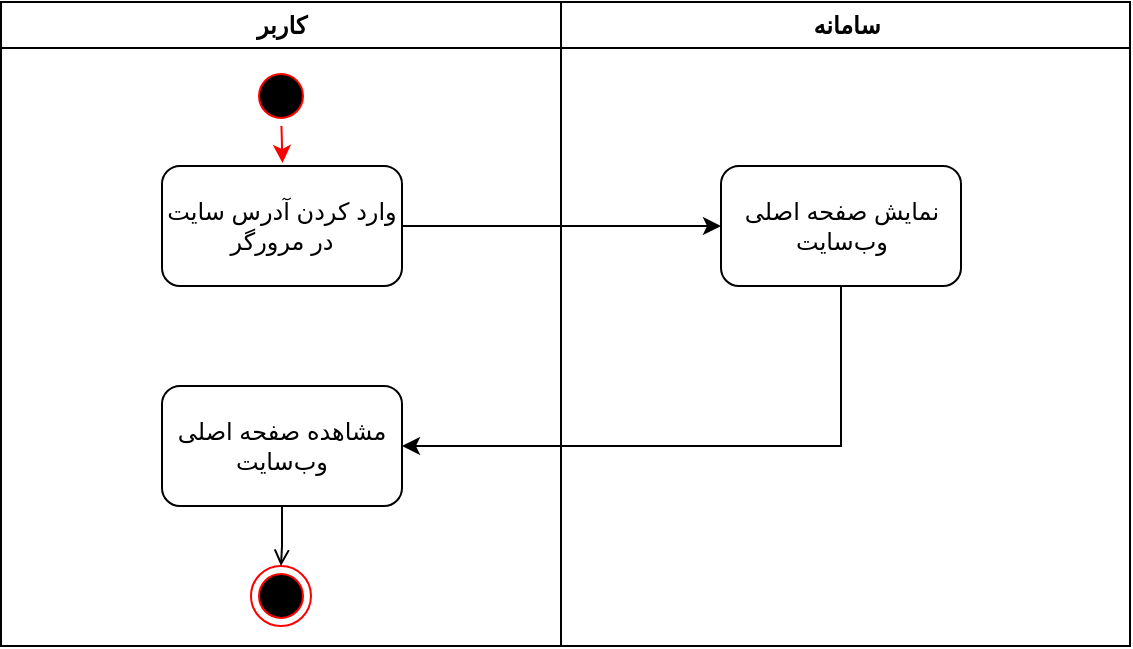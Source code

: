 <mxfile version="20.7.4" type="github" pages="6">
  <diagram id="jzuPJr4FWML4jHE6doJl" name="مشاهده صفحه اصلی وب سایت">
    <mxGraphModel dx="1009" dy="607" grid="1" gridSize="10" guides="1" tooltips="1" connect="1" arrows="1" fold="1" page="1" pageScale="1" pageWidth="4681" pageHeight="3300" math="0" shadow="0">
      <root>
        <mxCell id="0" />
        <mxCell id="1" parent="0" />
        <mxCell id="Qplo-CYy1ENvtHr_DyG8-1" value="کاربر" style="swimlane;whiteSpace=wrap" parent="1" vertex="1">
          <mxGeometry x="444.5" y="128" width="280" height="322" as="geometry" />
        </mxCell>
        <mxCell id="Qplo-CYy1ENvtHr_DyG8-2" value="" style="ellipse;shape=startState;fillColor=#000000;strokeColor=#ff0000;" parent="Qplo-CYy1ENvtHr_DyG8-1" vertex="1">
          <mxGeometry x="125" y="32" width="30" height="30" as="geometry" />
        </mxCell>
        <mxCell id="Qplo-CYy1ENvtHr_DyG8-7" value="وارد کردن آدرس سایت در مرورگر" style="rounded=1;whiteSpace=wrap;html=1;" parent="Qplo-CYy1ENvtHr_DyG8-1" vertex="1">
          <mxGeometry x="80.5" y="82" width="120" height="60" as="geometry" />
        </mxCell>
        <mxCell id="Qplo-CYy1ENvtHr_DyG8-8" value="" style="endArrow=classic;html=1;rounded=0;entryX=0.502;entryY=-0.025;entryDx=0;entryDy=0;entryPerimeter=0;strokeColor=#FF0000;" parent="Qplo-CYy1ENvtHr_DyG8-1" source="Qplo-CYy1ENvtHr_DyG8-2" target="Qplo-CYy1ENvtHr_DyG8-7" edge="1">
          <mxGeometry width="50" height="50" relative="1" as="geometry">
            <mxPoint x="225.5" y="112" as="sourcePoint" />
            <mxPoint x="275.5" y="62" as="targetPoint" />
          </mxGeometry>
        </mxCell>
        <mxCell id="Qplo-CYy1ENvtHr_DyG8-10" value="" style="ellipse;shape=endState;fillColor=#000000;strokeColor=#ff0000" parent="Qplo-CYy1ENvtHr_DyG8-1" vertex="1">
          <mxGeometry x="125" y="282" width="30" height="30" as="geometry" />
        </mxCell>
        <mxCell id="c0GyZITol2KW9w82RKDo-52" style="edgeStyle=orthogonalEdgeStyle;rounded=0;orthogonalLoop=1;jettySize=auto;html=1;endArrow=open;endFill=0;" edge="1" parent="Qplo-CYy1ENvtHr_DyG8-1" source="c0GyZITol2KW9w82RKDo-48" target="Qplo-CYy1ENvtHr_DyG8-10">
          <mxGeometry relative="1" as="geometry" />
        </mxCell>
        <mxCell id="c0GyZITol2KW9w82RKDo-48" value="مشاهده صفحه اصلی وب‌سایت" style="rounded=1;whiteSpace=wrap;html=1;" vertex="1" parent="Qplo-CYy1ENvtHr_DyG8-1">
          <mxGeometry x="80.5" y="192" width="120" height="60" as="geometry" />
        </mxCell>
        <mxCell id="Qplo-CYy1ENvtHr_DyG8-9" value="سامانه" style="swimlane;whiteSpace=wrap" parent="1" vertex="1">
          <mxGeometry x="724.5" y="128" width="284.5" height="322" as="geometry" />
        </mxCell>
        <mxCell id="Qplo-CYy1ENvtHr_DyG8-12" value="نمایش صفحه اصلی وب‌سایت" style="rounded=1;whiteSpace=wrap;html=1;" parent="Qplo-CYy1ENvtHr_DyG8-9" vertex="1">
          <mxGeometry x="80" y="82" width="120" height="60" as="geometry" />
        </mxCell>
        <mxCell id="gXIjf-tT5cLl_wDf79tV-1" style="edgeStyle=orthogonalEdgeStyle;rounded=0;orthogonalLoop=1;jettySize=auto;html=1;" parent="1" source="Qplo-CYy1ENvtHr_DyG8-7" target="Qplo-CYy1ENvtHr_DyG8-12" edge="1">
          <mxGeometry relative="1" as="geometry" />
        </mxCell>
        <mxCell id="c0GyZITol2KW9w82RKDo-49" style="edgeStyle=orthogonalEdgeStyle;rounded=0;orthogonalLoop=1;jettySize=auto;html=1;entryX=1;entryY=0.5;entryDx=0;entryDy=0;" edge="1" parent="1" source="Qplo-CYy1ENvtHr_DyG8-12" target="c0GyZITol2KW9w82RKDo-48">
          <mxGeometry relative="1" as="geometry">
            <Array as="points">
              <mxPoint x="865" y="350" />
            </Array>
          </mxGeometry>
        </mxCell>
      </root>
    </mxGraphModel>
  </diagram>
  <diagram id="eYNjurMh_SfmkhiyjVjm" name="ورود">
    <mxGraphModel dx="877" dy="528" grid="1" gridSize="10" guides="1" tooltips="1" connect="1" arrows="1" fold="1" page="1" pageScale="1" pageWidth="4681" pageHeight="3300" math="0" shadow="0">
      <root>
        <mxCell id="0" />
        <mxCell id="1" parent="0" />
        <mxCell id="_tu6Yyxf04oQDMpdiVpN-1" value="کاربر" style="swimlane;whiteSpace=wrap" parent="1" vertex="1">
          <mxGeometry x="380" y="128" width="280" height="812" as="geometry" />
        </mxCell>
        <mxCell id="_tu6Yyxf04oQDMpdiVpN-2" value="" style="ellipse;shape=startState;fillColor=#000000;strokeColor=#ff0000;" parent="_tu6Yyxf04oQDMpdiVpN-1" vertex="1">
          <mxGeometry x="125" y="32" width="30" height="30" as="geometry" />
        </mxCell>
        <mxCell id="_tu6Yyxf04oQDMpdiVpN-8" value="&amp;nbsp;فشردن دکمه ورود مشتری/کسب‌و‌کار" style="rounded=1;whiteSpace=wrap;html=1;" parent="_tu6Yyxf04oQDMpdiVpN-1" vertex="1">
          <mxGeometry x="80.5" y="82" width="120" height="60" as="geometry" />
        </mxCell>
        <mxCell id="_tu6Yyxf04oQDMpdiVpN-9" value="" style="endArrow=classic;html=1;rounded=0;entryX=0.502;entryY=-0.025;entryDx=0;entryDy=0;entryPerimeter=0;strokeColor=#FF0000;" parent="_tu6Yyxf04oQDMpdiVpN-1" source="_tu6Yyxf04oQDMpdiVpN-2" target="_tu6Yyxf04oQDMpdiVpN-8" edge="1">
          <mxGeometry width="50" height="50" relative="1" as="geometry">
            <mxPoint x="225.5" y="112" as="sourcePoint" />
            <mxPoint x="275.5" y="62" as="targetPoint" />
          </mxGeometry>
        </mxCell>
        <mxCell id="dQ-dHQHhgLOupw16XH53-3" value="وارد کردن اطلاعات لازم برای ورود" style="rounded=1;whiteSpace=wrap;html=1;" parent="_tu6Yyxf04oQDMpdiVpN-1" vertex="1">
          <mxGeometry x="80.5" y="192" width="120" height="60" as="geometry" />
        </mxCell>
        <mxCell id="_tu6Yyxf04oQDMpdiVpN-10" value="سامانه" style="swimlane;whiteSpace=wrap" parent="1" vertex="1">
          <mxGeometry x="660" y="128" width="280" height="812" as="geometry" />
        </mxCell>
        <mxCell id="_tu6Yyxf04oQDMpdiVpN-11" value="" style="ellipse;shape=endState;fillColor=#000000;strokeColor=#ff0000" parent="_tu6Yyxf04oQDMpdiVpN-10" vertex="1">
          <mxGeometry x="135" y="772" width="30" height="30" as="geometry" />
        </mxCell>
        <mxCell id="_tu6Yyxf04oQDMpdiVpN-13" value="نمایش فرم ورود" style="rounded=1;whiteSpace=wrap;html=1;" parent="_tu6Yyxf04oQDMpdiVpN-10" vertex="1">
          <mxGeometry x="80" y="82" width="120" height="60" as="geometry" />
        </mxCell>
        <mxCell id="dQ-dHQHhgLOupw16XH53-5" value="صحت اطلاعات" style="rhombus;whiteSpace=wrap;html=1;fillColor=#ffffc0;strokeColor=#ff0000;" parent="_tu6Yyxf04oQDMpdiVpN-10" vertex="1">
          <mxGeometry x="100" y="272" width="80" height="40" as="geometry" />
        </mxCell>
        <mxCell id="dQ-dHQHhgLOupw16XH53-6" value="خیر" style="edgeStyle=orthogonalEdgeStyle;html=1;align=left;verticalAlign=bottom;endArrow=open;endSize=8;strokeColor=#ff0000;rounded=0;entryX=1;entryY=0.5;entryDx=0;entryDy=0;" parent="_tu6Yyxf04oQDMpdiVpN-10" source="dQ-dHQHhgLOupw16XH53-5" target="dQ-dHQHhgLOupw16XH53-11" edge="1">
          <mxGeometry x="-1" relative="1" as="geometry">
            <mxPoint x="250" y="532" as="targetPoint" />
            <Array as="points">
              <mxPoint x="240" y="292" />
              <mxPoint x="240" y="532" />
            </Array>
          </mxGeometry>
        </mxCell>
        <mxCell id="dQ-dHQHhgLOupw16XH53-7" value="بلی" style="edgeStyle=orthogonalEdgeStyle;html=1;align=left;verticalAlign=top;endArrow=open;endSize=8;strokeColor=#ff0000;rounded=0;" parent="_tu6Yyxf04oQDMpdiVpN-10" source="dQ-dHQHhgLOupw16XH53-5" target="dQ-dHQHhgLOupw16XH53-9" edge="1">
          <mxGeometry x="-1" relative="1" as="geometry">
            <mxPoint x="140" y="372" as="targetPoint" />
            <Array as="points">
              <mxPoint x="90" y="292" />
              <mxPoint x="90" y="347" />
              <mxPoint x="140" y="347" />
            </Array>
          </mxGeometry>
        </mxCell>
        <mxCell id="dQ-dHQHhgLOupw16XH53-13" style="edgeStyle=orthogonalEdgeStyle;rounded=0;orthogonalLoop=1;jettySize=auto;html=1;entryX=0;entryY=0.5;entryDx=0;entryDy=0;" parent="_tu6Yyxf04oQDMpdiVpN-10" source="dQ-dHQHhgLOupw16XH53-9" target="_tu6Yyxf04oQDMpdiVpN-11" edge="1">
          <mxGeometry relative="1" as="geometry">
            <Array as="points">
              <mxPoint x="70" y="412" />
              <mxPoint x="70" y="787" />
            </Array>
          </mxGeometry>
        </mxCell>
        <mxCell id="dQ-dHQHhgLOupw16XH53-9" value="ورود با موفقیت انجام&amp;nbsp; شد و نمایش صفحه اصلی" style="rounded=1;whiteSpace=wrap;html=1;" parent="_tu6Yyxf04oQDMpdiVpN-10" vertex="1">
          <mxGeometry x="90" y="382" width="120" height="60" as="geometry" />
        </mxCell>
        <mxCell id="dQ-dHQHhgLOupw16XH53-16" style="edgeStyle=orthogonalEdgeStyle;rounded=0;orthogonalLoop=1;jettySize=auto;html=1;" parent="_tu6Yyxf04oQDMpdiVpN-10" source="dQ-dHQHhgLOupw16XH53-11" target="dQ-dHQHhgLOupw16XH53-15" edge="1">
          <mxGeometry relative="1" as="geometry" />
        </mxCell>
        <mxCell id="dQ-dHQHhgLOupw16XH53-11" value="ورود با شکست مواجه شد. نمایش پیغام &quot;اطلاعات وارد شده نادرست است&quot;" style="rounded=1;whiteSpace=wrap;html=1;align=center;" parent="_tu6Yyxf04oQDMpdiVpN-10" vertex="1">
          <mxGeometry x="90" y="502" width="120" height="60" as="geometry" />
        </mxCell>
        <mxCell id="dQ-dHQHhgLOupw16XH53-15" value="ماندن در صفحه ورود." style="rounded=1;whiteSpace=wrap;html=1;align=center;" parent="_tu6Yyxf04oQDMpdiVpN-10" vertex="1">
          <mxGeometry x="90" y="612" width="120" height="60" as="geometry" />
        </mxCell>
        <mxCell id="dQ-dHQHhgLOupw16XH53-2" style="edgeStyle=orthogonalEdgeStyle;rounded=0;orthogonalLoop=1;jettySize=auto;html=1;" parent="1" source="_tu6Yyxf04oQDMpdiVpN-8" target="_tu6Yyxf04oQDMpdiVpN-13" edge="1">
          <mxGeometry relative="1" as="geometry" />
        </mxCell>
        <mxCell id="dQ-dHQHhgLOupw16XH53-4" style="edgeStyle=orthogonalEdgeStyle;rounded=0;orthogonalLoop=1;jettySize=auto;html=1;entryX=1;entryY=0.5;entryDx=0;entryDy=0;" parent="1" source="_tu6Yyxf04oQDMpdiVpN-13" target="dQ-dHQHhgLOupw16XH53-3" edge="1">
          <mxGeometry relative="1" as="geometry">
            <Array as="points">
              <mxPoint x="800" y="350" />
            </Array>
          </mxGeometry>
        </mxCell>
        <mxCell id="dQ-dHQHhgLOupw16XH53-8" style="edgeStyle=orthogonalEdgeStyle;rounded=0;orthogonalLoop=1;jettySize=auto;html=1;entryX=0.5;entryY=0;entryDx=0;entryDy=0;" parent="1" source="dQ-dHQHhgLOupw16XH53-3" target="dQ-dHQHhgLOupw16XH53-5" edge="1">
          <mxGeometry relative="1" as="geometry">
            <mxPoint x="760" y="420" as="targetPoint" />
            <Array as="points">
              <mxPoint x="800" y="380" />
            </Array>
          </mxGeometry>
        </mxCell>
        <mxCell id="dQ-dHQHhgLOupw16XH53-17" style="edgeStyle=orthogonalEdgeStyle;rounded=0;orthogonalLoop=1;jettySize=auto;html=1;entryX=0.25;entryY=1;entryDx=0;entryDy=0;" parent="1" source="dQ-dHQHhgLOupw16XH53-15" target="dQ-dHQHhgLOupw16XH53-3" edge="1">
          <mxGeometry relative="1" as="geometry" />
        </mxCell>
      </root>
    </mxGraphModel>
  </diagram>
  <diagram id="j_4lF2TnYrUkIn-BD6Nx" name="فراموشی رمز عبور">
    <mxGraphModel dx="1261" dy="759" grid="1" gridSize="10" guides="1" tooltips="1" connect="1" arrows="1" fold="1" page="1" pageScale="1" pageWidth="4681" pageHeight="3300" math="0" shadow="0">
      <root>
        <mxCell id="0" />
        <mxCell id="1" parent="0" />
        <mxCell id="_EeV2pvHh_03oFMxPq-b-1" value="کاربر" style="swimlane;whiteSpace=wrap" parent="1" vertex="1">
          <mxGeometry x="380" y="128" width="280" height="1532" as="geometry" />
        </mxCell>
        <mxCell id="_EeV2pvHh_03oFMxPq-b-2" value="" style="ellipse;shape=startState;fillColor=#000000;strokeColor=#ff0000;" parent="_EeV2pvHh_03oFMxPq-b-1" vertex="1">
          <mxGeometry x="125" y="32" width="30" height="30" as="geometry" />
        </mxCell>
        <mxCell id="_EeV2pvHh_03oFMxPq-b-3" value="فشردن دکمه ورود مشتری/کسب‌و‌کار" style="rounded=1;whiteSpace=wrap;html=1;" parent="_EeV2pvHh_03oFMxPq-b-1" vertex="1">
          <mxGeometry x="80.5" y="82" width="120" height="60" as="geometry" />
        </mxCell>
        <mxCell id="_EeV2pvHh_03oFMxPq-b-4" value="" style="endArrow=classic;html=1;rounded=0;entryX=0.502;entryY=-0.025;entryDx=0;entryDy=0;entryPerimeter=0;strokeColor=#FF0000;" parent="_EeV2pvHh_03oFMxPq-b-1" source="_EeV2pvHh_03oFMxPq-b-2" target="_EeV2pvHh_03oFMxPq-b-3" edge="1">
          <mxGeometry width="50" height="50" relative="1" as="geometry">
            <mxPoint x="225.5" y="112" as="sourcePoint" />
            <mxPoint x="275.5" y="62" as="targetPoint" />
          </mxGeometry>
        </mxCell>
        <mxCell id="_EeV2pvHh_03oFMxPq-b-5" value="کلیک بر روی گزینه &#39;رمز عبور خود را فراموش کرده اید؟&#39;" style="rounded=1;whiteSpace=wrap;html=1;" parent="_EeV2pvHh_03oFMxPq-b-1" vertex="1">
          <mxGeometry x="80.5" y="192" width="120" height="60" as="geometry" />
        </mxCell>
        <mxCell id="_EeV2pvHh_03oFMxPq-b-24" value="وارد کردن شماره تماس/ایمیل" style="rounded=1;whiteSpace=wrap;html=1;" parent="_EeV2pvHh_03oFMxPq-b-1" vertex="1">
          <mxGeometry x="80.5" y="372" width="120" height="60" as="geometry" />
        </mxCell>
        <mxCell id="PByFfmaR5Vog31DMYSL8-6" value="دریافت کد تایید از طریق اس ام اس" style="rounded=1;whiteSpace=wrap;html=1;" parent="_EeV2pvHh_03oFMxPq-b-1" vertex="1">
          <mxGeometry x="80" y="602" width="120" height="60" as="geometry" />
        </mxCell>
        <mxCell id="PByFfmaR5Vog31DMYSL8-8" value="وارد کردن رمز عبور جدید و تکرار رمز عبور" style="rounded=1;whiteSpace=wrap;html=1;" parent="_EeV2pvHh_03oFMxPq-b-1" vertex="1">
          <mxGeometry x="80.5" y="932" width="120" height="60" as="geometry" />
        </mxCell>
        <mxCell id="cWRXJf2g-ikh-LJXKn_2-7" value="وارد کردن کد تایید" style="rounded=1;whiteSpace=wrap;html=1;" vertex="1" parent="_EeV2pvHh_03oFMxPq-b-1">
          <mxGeometry x="80.5" y="682" width="120" height="60" as="geometry" />
        </mxCell>
        <mxCell id="xB-Eb-o0XB7Nm_2bvFd7-2" style="edgeStyle=orthogonalEdgeStyle;rounded=0;orthogonalLoop=1;jettySize=auto;html=1;entryX=1;entryY=0.5;entryDx=0;entryDy=0;endArrow=open;endFill=0;" edge="1" parent="_EeV2pvHh_03oFMxPq-b-1" source="tYyqAxPuTovkTRPe_dc7-3" target="xB-Eb-o0XB7Nm_2bvFd7-1">
          <mxGeometry relative="1" as="geometry" />
        </mxCell>
        <mxCell id="tYyqAxPuTovkTRPe_dc7-3" value="مشاهده پیغام خطا" style="rounded=1;whiteSpace=wrap;html=1;" vertex="1" parent="_EeV2pvHh_03oFMxPq-b-1">
          <mxGeometry x="80.5" y="802" width="120" height="60" as="geometry" />
        </mxCell>
        <mxCell id="xB-Eb-o0XB7Nm_2bvFd7-1" value="" style="shape=sumEllipse;perimeter=ellipsePerimeter;whiteSpace=wrap;html=1;backgroundOutline=1;movable=1;resizable=1;rotatable=1;deletable=1;editable=1;connectable=1;" vertex="1" parent="_EeV2pvHh_03oFMxPq-b-1">
          <mxGeometry x="80" y="882" width="30" height="28" as="geometry" />
        </mxCell>
        <mxCell id="_EeV2pvHh_03oFMxPq-b-6" value="سامانه" style="swimlane;whiteSpace=wrap" parent="1" vertex="1">
          <mxGeometry x="660" y="128" width="480" height="1532" as="geometry" />
        </mxCell>
        <mxCell id="_EeV2pvHh_03oFMxPq-b-8" value="نمایش فرم ورود" style="rounded=1;whiteSpace=wrap;html=1;" parent="_EeV2pvHh_03oFMxPq-b-6" vertex="1">
          <mxGeometry x="80" y="82" width="120" height="60" as="geometry" />
        </mxCell>
        <mxCell id="_EeV2pvHh_03oFMxPq-b-22" value="نمایش فرم وارد کردن شماره تماس/ایمیل" style="rounded=1;whiteSpace=wrap;html=1;" parent="_EeV2pvHh_03oFMxPq-b-6" vertex="1">
          <mxGeometry x="80" y="262" width="120" height="60" as="geometry" />
        </mxCell>
        <mxCell id="PByFfmaR5Vog31DMYSL8-1" value="صحت اطلاعات" style="rhombus;whiteSpace=wrap;html=1;fillColor=#ffffc0;strokeColor=#ff0000;" parent="_EeV2pvHh_03oFMxPq-b-6" vertex="1">
          <mxGeometry x="100" y="472" width="80" height="40" as="geometry" />
        </mxCell>
        <mxCell id="PByFfmaR5Vog31DMYSL8-2" value="خیر" style="edgeStyle=orthogonalEdgeStyle;html=1;align=left;verticalAlign=bottom;endArrow=open;endSize=8;strokeColor=#ff0000;rounded=0;" parent="_EeV2pvHh_03oFMxPq-b-6" source="PByFfmaR5Vog31DMYSL8-1" target="xB-Eb-o0XB7Nm_2bvFd7-3" edge="1">
          <mxGeometry x="-1" relative="1" as="geometry">
            <mxPoint x="300" y="492" as="targetPoint" />
            <Array as="points">
              <mxPoint x="290" y="492" />
              <mxPoint x="290" y="492" />
            </Array>
          </mxGeometry>
        </mxCell>
        <mxCell id="PByFfmaR5Vog31DMYSL8-3" value="بلی" style="edgeStyle=orthogonalEdgeStyle;html=1;align=left;verticalAlign=top;endArrow=open;endSize=8;strokeColor=#ff0000;rounded=0;entryX=0.25;entryY=0.5;entryDx=0;entryDy=0;entryPerimeter=0;" parent="_EeV2pvHh_03oFMxPq-b-6" source="PByFfmaR5Vog31DMYSL8-1" target="cWRXJf2g-ikh-LJXKn_2-1" edge="1">
          <mxGeometry x="-1" relative="1" as="geometry">
            <mxPoint x="140" y="582" as="targetPoint" />
            <Array as="points">
              <mxPoint x="70" y="492" />
              <mxPoint x="70" y="532" />
              <mxPoint x="150" y="532" />
            </Array>
          </mxGeometry>
        </mxCell>
        <mxCell id="PByFfmaR5Vog31DMYSL8-5" value="ارسال کد تایید از طریق اس ام اس" style="rounded=1;whiteSpace=wrap;html=1;" parent="_EeV2pvHh_03oFMxPq-b-6" vertex="1">
          <mxGeometry x="80" y="602" width="120" height="60" as="geometry" />
        </mxCell>
        <mxCell id="PByFfmaR5Vog31DMYSL8-12" value="خیر" style="edgeStyle=orthogonalEdgeStyle;html=1;align=left;verticalAlign=bottom;endArrow=open;endSize=8;strokeColor=#ff0000;rounded=0;entryX=1.023;entryY=0.619;entryDx=0;entryDy=0;entryPerimeter=0;" parent="_EeV2pvHh_03oFMxPq-b-6" target="PByFfmaR5Vog31DMYSL8-26" edge="1">
          <mxGeometry x="-1" relative="1" as="geometry">
            <mxPoint x="170" y="1082" as="targetPoint" />
            <Array as="points">
              <mxPoint x="240" y="1132" />
              <mxPoint x="240" y="1009" />
            </Array>
            <mxPoint x="170" y="1132" as="sourcePoint" />
          </mxGeometry>
        </mxCell>
        <mxCell id="PByFfmaR5Vog31DMYSL8-23" value="نمایش صفحه تغییر رمزعبور" style="rounded=1;whiteSpace=wrap;html=1;" parent="_EeV2pvHh_03oFMxPq-b-6" vertex="1">
          <mxGeometry x="80" y="862" width="120" height="60" as="geometry" />
        </mxCell>
        <mxCell id="PByFfmaR5Vog31DMYSL8-11" value="مشابهت رمز ها و امنیت کافی رمز وارد شده" style="rhombus;whiteSpace=wrap;html=1;fillColor=#ffffc0;strokeColor=#ff0000;" parent="_EeV2pvHh_03oFMxPq-b-6" vertex="1">
          <mxGeometry x="89" y="1112" width="80" height="40" as="geometry" />
        </mxCell>
        <mxCell id="PByFfmaR5Vog31DMYSL8-15" value="تغییر رمز عبور کاربر" style="rounded=1;whiteSpace=wrap;html=1;" parent="_EeV2pvHh_03oFMxPq-b-6" vertex="1">
          <mxGeometry x="79" y="1232" width="120" height="60" as="geometry" />
        </mxCell>
        <mxCell id="PByFfmaR5Vog31DMYSL8-13" value="بلی" style="edgeStyle=orthogonalEdgeStyle;html=1;align=left;verticalAlign=top;endArrow=open;endSize=8;strokeColor=#ff0000;rounded=0;entryX=0.41;entryY=-0.013;entryDx=0;entryDy=0;entryPerimeter=0;" parent="_EeV2pvHh_03oFMxPq-b-6" source="PByFfmaR5Vog31DMYSL8-11" target="PByFfmaR5Vog31DMYSL8-15" edge="1">
          <mxGeometry x="-0.629" y="10" relative="1" as="geometry">
            <mxPoint x="130" y="952" as="targetPoint" />
            <Array as="points">
              <mxPoint x="80" y="1132" />
              <mxPoint x="80" y="1192" />
              <mxPoint x="128" y="1192" />
            </Array>
            <mxPoint as="offset" />
          </mxGeometry>
        </mxCell>
        <mxCell id="PByFfmaR5Vog31DMYSL8-16" value="فرستادن کاربر به صفحه ورود" style="rounded=1;whiteSpace=wrap;html=1;" parent="_EeV2pvHh_03oFMxPq-b-6" vertex="1">
          <mxGeometry x="79" y="1352" width="120" height="60" as="geometry" />
        </mxCell>
        <mxCell id="_EeV2pvHh_03oFMxPq-b-7" value="" style="ellipse;shape=endState;fillColor=#000000;strokeColor=#ff0000" parent="_EeV2pvHh_03oFMxPq-b-6" vertex="1">
          <mxGeometry x="124" y="1482" width="30" height="30" as="geometry" />
        </mxCell>
        <mxCell id="PByFfmaR5Vog31DMYSL8-17" style="edgeStyle=orthogonalEdgeStyle;rounded=0;orthogonalLoop=1;jettySize=auto;html=1;" parent="_EeV2pvHh_03oFMxPq-b-6" source="PByFfmaR5Vog31DMYSL8-15" target="PByFfmaR5Vog31DMYSL8-16" edge="1">
          <mxGeometry relative="1" as="geometry" />
        </mxCell>
        <mxCell id="PByFfmaR5Vog31DMYSL8-18" style="edgeStyle=orthogonalEdgeStyle;rounded=0;orthogonalLoop=1;jettySize=auto;html=1;" parent="_EeV2pvHh_03oFMxPq-b-6" source="PByFfmaR5Vog31DMYSL8-16" target="_EeV2pvHh_03oFMxPq-b-7" edge="1">
          <mxGeometry relative="1" as="geometry" />
        </mxCell>
        <mxCell id="PByFfmaR5Vog31DMYSL8-30" style="edgeStyle=orthogonalEdgeStyle;rounded=0;orthogonalLoop=1;jettySize=auto;html=1;entryX=1;entryY=0.5;entryDx=0;entryDy=0;" parent="_EeV2pvHh_03oFMxPq-b-6" source="PByFfmaR5Vog31DMYSL8-26" target="PByFfmaR5Vog31DMYSL8-23" edge="1">
          <mxGeometry relative="1" as="geometry">
            <Array as="points">
              <mxPoint x="220" y="982" />
              <mxPoint x="220" y="892" />
            </Array>
          </mxGeometry>
        </mxCell>
        <mxCell id="PByFfmaR5Vog31DMYSL8-26" value="نمایش خطای مناسب" style="rounded=1;whiteSpace=wrap;html=1;" parent="_EeV2pvHh_03oFMxPq-b-6" vertex="1">
          <mxGeometry x="80" y="972" width="120" height="60" as="geometry" />
        </mxCell>
        <mxCell id="cWRXJf2g-ikh-LJXKn_2-4" style="edgeStyle=orthogonalEdgeStyle;rounded=0;orthogonalLoop=1;jettySize=auto;html=1;entryX=0.5;entryY=0;entryDx=0;entryDy=0;endArrow=open;endFill=0;" edge="1" parent="_EeV2pvHh_03oFMxPq-b-6" source="cWRXJf2g-ikh-LJXKn_2-1" target="PByFfmaR5Vog31DMYSL8-5">
          <mxGeometry relative="1" as="geometry">
            <Array as="points">
              <mxPoint x="140" y="572" />
              <mxPoint x="140" y="572" />
            </Array>
          </mxGeometry>
        </mxCell>
        <mxCell id="cWRXJf2g-ikh-LJXKn_2-1" value="" style="shape=line;html=1;strokeWidth=6;strokeColor=#ff0000;" vertex="1" parent="_EeV2pvHh_03oFMxPq-b-6">
          <mxGeometry x="100" y="552" width="200" height="10" as="geometry" />
        </mxCell>
        <mxCell id="cWRXJf2g-ikh-LJXKn_2-2" value="" style="edgeStyle=orthogonalEdgeStyle;html=1;verticalAlign=bottom;endArrow=open;endSize=8;strokeColor=#ff0000;rounded=0;entryX=0.5;entryY=0;entryDx=0;entryDy=0;" edge="1" source="cWRXJf2g-ikh-LJXKn_2-1" parent="_EeV2pvHh_03oFMxPq-b-6" target="cWRXJf2g-ikh-LJXKn_2-5">
          <mxGeometry relative="1" as="geometry">
            <mxPoint x="260" y="602" as="targetPoint" />
            <Array as="points">
              <mxPoint x="260" y="582" />
              <mxPoint x="260" y="582" />
            </Array>
          </mxGeometry>
        </mxCell>
        <mxCell id="cWRXJf2g-ikh-LJXKn_2-5" value="نمایش صفحه وارد کردن کد تایید" style="rounded=1;whiteSpace=wrap;html=1;" vertex="1" parent="_EeV2pvHh_03oFMxPq-b-6">
          <mxGeometry x="200" y="682" width="120" height="60" as="geometry" />
        </mxCell>
        <mxCell id="cWRXJf2g-ikh-LJXKn_2-8" value="صحت کد تایید" style="rhombus;whiteSpace=wrap;html=1;fillColor=#ffffc0;strokeColor=#ff0000;" vertex="1" parent="_EeV2pvHh_03oFMxPq-b-6">
          <mxGeometry x="100" y="762" width="80" height="40" as="geometry" />
        </mxCell>
        <mxCell id="cWRXJf2g-ikh-LJXKn_2-9" value="no" style="edgeStyle=orthogonalEdgeStyle;html=1;align=left;verticalAlign=bottom;endArrow=open;endSize=8;strokeColor=#ff0000;rounded=0;entryX=0.5;entryY=0;entryDx=0;entryDy=0;" edge="1" source="cWRXJf2g-ikh-LJXKn_2-8" parent="_EeV2pvHh_03oFMxPq-b-6" target="tYyqAxPuTovkTRPe_dc7-1">
          <mxGeometry x="-1" relative="1" as="geometry">
            <mxPoint x="290" y="832" as="targetPoint" />
            <Array as="points">
              <mxPoint x="350" y="782" />
            </Array>
          </mxGeometry>
        </mxCell>
        <mxCell id="cWRXJf2g-ikh-LJXKn_2-10" value="yes" style="edgeStyle=orthogonalEdgeStyle;html=1;align=left;verticalAlign=top;endArrow=open;endSize=8;strokeColor=#ff0000;rounded=0;" edge="1" source="cWRXJf2g-ikh-LJXKn_2-8" parent="_EeV2pvHh_03oFMxPq-b-6" target="PByFfmaR5Vog31DMYSL8-23">
          <mxGeometry x="-1" relative="1" as="geometry">
            <mxPoint x="140" y="852" as="targetPoint" />
            <Array as="points" />
          </mxGeometry>
        </mxCell>
        <mxCell id="tYyqAxPuTovkTRPe_dc7-1" value="نمایش پیغام مناسب" style="rounded=1;whiteSpace=wrap;html=1;" vertex="1" parent="_EeV2pvHh_03oFMxPq-b-6">
          <mxGeometry x="290" y="802" width="120" height="60" as="geometry" />
        </mxCell>
        <mxCell id="xB-Eb-o0XB7Nm_2bvFd7-4" style="edgeStyle=orthogonalEdgeStyle;rounded=0;orthogonalLoop=1;jettySize=auto;html=1;entryX=1;entryY=0.5;entryDx=0;entryDy=0;endArrow=open;endFill=0;" edge="1" parent="_EeV2pvHh_03oFMxPq-b-6" source="xB-Eb-o0XB7Nm_2bvFd7-3" target="_EeV2pvHh_03oFMxPq-b-22">
          <mxGeometry relative="1" as="geometry">
            <Array as="points">
              <mxPoint x="380" y="292" />
            </Array>
          </mxGeometry>
        </mxCell>
        <mxCell id="xB-Eb-o0XB7Nm_2bvFd7-3" value="نمایش پیغام مناسب خطا" style="rounded=1;whiteSpace=wrap;html=1;" vertex="1" parent="_EeV2pvHh_03oFMxPq-b-6">
          <mxGeometry x="320" y="462" width="120" height="60" as="geometry" />
        </mxCell>
        <mxCell id="_EeV2pvHh_03oFMxPq-b-17" style="edgeStyle=orthogonalEdgeStyle;rounded=0;orthogonalLoop=1;jettySize=auto;html=1;" parent="1" source="_EeV2pvHh_03oFMxPq-b-3" target="_EeV2pvHh_03oFMxPq-b-8" edge="1">
          <mxGeometry relative="1" as="geometry" />
        </mxCell>
        <mxCell id="_EeV2pvHh_03oFMxPq-b-18" style="edgeStyle=orthogonalEdgeStyle;rounded=0;orthogonalLoop=1;jettySize=auto;html=1;entryX=1;entryY=0.5;entryDx=0;entryDy=0;" parent="1" source="_EeV2pvHh_03oFMxPq-b-8" target="_EeV2pvHh_03oFMxPq-b-5" edge="1">
          <mxGeometry relative="1" as="geometry">
            <Array as="points">
              <mxPoint x="800" y="350" />
            </Array>
          </mxGeometry>
        </mxCell>
        <mxCell id="_EeV2pvHh_03oFMxPq-b-19" style="edgeStyle=orthogonalEdgeStyle;rounded=0;orthogonalLoop=1;jettySize=auto;html=1;" parent="1" source="_EeV2pvHh_03oFMxPq-b-5" target="_EeV2pvHh_03oFMxPq-b-22" edge="1">
          <mxGeometry relative="1" as="geometry">
            <Array as="points">
              <mxPoint x="521" y="420" />
            </Array>
            <mxPoint x="710" y="420" as="targetPoint" />
          </mxGeometry>
        </mxCell>
        <mxCell id="_EeV2pvHh_03oFMxPq-b-25" style="edgeStyle=orthogonalEdgeStyle;rounded=0;orthogonalLoop=1;jettySize=auto;html=1;entryX=1;entryY=0.5;entryDx=0;entryDy=0;" parent="1" source="_EeV2pvHh_03oFMxPq-b-22" target="_EeV2pvHh_03oFMxPq-b-24" edge="1">
          <mxGeometry relative="1" as="geometry">
            <Array as="points">
              <mxPoint x="800" y="530" />
            </Array>
          </mxGeometry>
        </mxCell>
        <mxCell id="PByFfmaR5Vog31DMYSL8-7" style="edgeStyle=orthogonalEdgeStyle;rounded=0;orthogonalLoop=1;jettySize=auto;html=1;entryX=1;entryY=0.5;entryDx=0;entryDy=0;" parent="1" source="PByFfmaR5Vog31DMYSL8-5" target="PByFfmaR5Vog31DMYSL8-6" edge="1">
          <mxGeometry relative="1" as="geometry" />
        </mxCell>
        <mxCell id="C0qu2X_aUtirI9DtdEwm-1" style="edgeStyle=orthogonalEdgeStyle;rounded=0;orthogonalLoop=1;jettySize=auto;html=1;" parent="1" source="_EeV2pvHh_03oFMxPq-b-24" target="PByFfmaR5Vog31DMYSL8-1" edge="1">
          <mxGeometry relative="1" as="geometry">
            <Array as="points">
              <mxPoint x="521" y="570" />
              <mxPoint x="800" y="570" />
            </Array>
          </mxGeometry>
        </mxCell>
        <mxCell id="C0qu2X_aUtirI9DtdEwm-2" style="edgeStyle=orthogonalEdgeStyle;rounded=0;orthogonalLoop=1;jettySize=auto;html=1;" parent="1" target="PByFfmaR5Vog31DMYSL8-11" edge="1">
          <mxGeometry relative="1" as="geometry">
            <Array as="points">
              <mxPoint x="521" y="1200" />
              <mxPoint x="789" y="1200" />
            </Array>
            <mxPoint x="520.524" y="1120" as="sourcePoint" />
          </mxGeometry>
        </mxCell>
        <mxCell id="cWRXJf2g-ikh-LJXKn_2-6" style="edgeStyle=orthogonalEdgeStyle;rounded=0;orthogonalLoop=1;jettySize=auto;html=1;endArrow=open;endFill=0;" edge="1" parent="1" source="cWRXJf2g-ikh-LJXKn_2-5">
          <mxGeometry relative="1" as="geometry">
            <mxPoint x="580" y="840" as="targetPoint" />
          </mxGeometry>
        </mxCell>
        <mxCell id="cWRXJf2g-ikh-LJXKn_2-11" style="edgeStyle=orthogonalEdgeStyle;rounded=0;orthogonalLoop=1;jettySize=auto;html=1;entryX=0.5;entryY=0;entryDx=0;entryDy=0;endArrow=open;endFill=0;" edge="1" parent="1" source="cWRXJf2g-ikh-LJXKn_2-7" target="cWRXJf2g-ikh-LJXKn_2-8">
          <mxGeometry x="-0.001" y="30" relative="1" as="geometry">
            <Array as="points">
              <mxPoint x="521" y="900" />
              <mxPoint x="710" y="900" />
              <mxPoint x="710" y="870" />
              <mxPoint x="800" y="870" />
            </Array>
            <mxPoint as="offset" />
          </mxGeometry>
        </mxCell>
        <mxCell id="cWRXJf2g-ikh-LJXKn_2-13" style="edgeStyle=orthogonalEdgeStyle;rounded=0;orthogonalLoop=1;jettySize=auto;html=1;entryX=1;entryY=0.5;entryDx=0;entryDy=0;endArrow=open;endFill=0;" edge="1" parent="1" source="PByFfmaR5Vog31DMYSL8-23" target="PByFfmaR5Vog31DMYSL8-8">
          <mxGeometry relative="1" as="geometry">
            <Array as="points">
              <mxPoint x="800" y="1090" />
            </Array>
          </mxGeometry>
        </mxCell>
        <mxCell id="tYyqAxPuTovkTRPe_dc7-2" style="edgeStyle=orthogonalEdgeStyle;rounded=0;orthogonalLoop=1;jettySize=auto;html=1;endArrow=open;endFill=0;" edge="1" parent="1" source="tYyqAxPuTovkTRPe_dc7-1" target="tYyqAxPuTovkTRPe_dc7-3">
          <mxGeometry relative="1" as="geometry">
            <mxPoint x="580" y="960" as="targetPoint" />
          </mxGeometry>
        </mxCell>
      </root>
    </mxGraphModel>
  </diagram>
  <diagram id="5SZYC3MaxIfchMmeb-fA" name="ثبت کاربر">
    <mxGraphModel dx="1009" dy="607" grid="1" gridSize="10" guides="1" tooltips="1" connect="1" arrows="1" fold="1" page="1" pageScale="1" pageWidth="4681" pageHeight="3300" math="0" shadow="0">
      <root>
        <mxCell id="0" />
        <mxCell id="1" parent="0" />
        <mxCell id="eqsB8FtJu7EySFk3cFmt-1" value="کاربر" style="swimlane;whiteSpace=wrap;movable=0;resizable=0;rotatable=0;deletable=0;editable=0;connectable=0;" vertex="1" parent="1">
          <mxGeometry x="444.5" y="128" width="280" height="570" as="geometry" />
        </mxCell>
        <mxCell id="eqsB8FtJu7EySFk3cFmt-2" value="" style="ellipse;shape=startState;fillColor=#000000;strokeColor=#ff0000;" vertex="1" parent="eqsB8FtJu7EySFk3cFmt-1">
          <mxGeometry x="125" y="32" width="30" height="30" as="geometry" />
        </mxCell>
        <mxCell id="eqsB8FtJu7EySFk3cFmt-3" value="پر کردن اطلاعات" style="rounded=1;whiteSpace=wrap;html=1;" vertex="1" parent="eqsB8FtJu7EySFk3cFmt-1">
          <mxGeometry x="80.5" y="162" width="120" height="60" as="geometry" />
        </mxCell>
        <mxCell id="eqsB8FtJu7EySFk3cFmt-4" value="وارد کردن شماره تماس" style="rounded=1;whiteSpace=wrap;html=1;" vertex="1" parent="eqsB8FtJu7EySFk3cFmt-1">
          <mxGeometry x="80.5" y="242" width="120" height="60" as="geometry" />
        </mxCell>
        <mxCell id="eqsB8FtJu7EySFk3cFmt-5" value="" style="endArrow=open;strokeColor=#FF0000;endFill=1;rounded=0;exitX=0.511;exitY=1.012;exitDx=0;exitDy=0;exitPerimeter=0;entryX=0.516;entryY=0.019;entryDx=0;entryDy=0;entryPerimeter=0;" edge="1" parent="eqsB8FtJu7EySFk3cFmt-1" source="eqsB8FtJu7EySFk3cFmt-3" target="eqsB8FtJu7EySFk3cFmt-4">
          <mxGeometry relative="1" as="geometry">
            <mxPoint x="140.5" y="292" as="sourcePoint" />
            <mxPoint x="175.5" y="282" as="targetPoint" />
            <Array as="points" />
          </mxGeometry>
        </mxCell>
        <mxCell id="eqsB8FtJu7EySFk3cFmt-6" value="وارد کردن کد تایید" style="rounded=1;whiteSpace=wrap;html=1;" vertex="1" parent="eqsB8FtJu7EySFk3cFmt-1">
          <mxGeometry x="80.5" y="322" width="120" height="60" as="geometry" />
        </mxCell>
        <mxCell id="eqsB8FtJu7EySFk3cFmt-7" value="فشردن گزینه عضویت" style="rounded=1;whiteSpace=wrap;html=1;" vertex="1" parent="eqsB8FtJu7EySFk3cFmt-1">
          <mxGeometry x="80.5" y="82" width="120" height="60" as="geometry" />
        </mxCell>
        <mxCell id="eqsB8FtJu7EySFk3cFmt-8" value="" style="endArrow=classic;html=1;rounded=0;entryX=0.502;entryY=-0.025;entryDx=0;entryDy=0;entryPerimeter=0;strokeColor=#FF0000;" edge="1" parent="eqsB8FtJu7EySFk3cFmt-1" source="eqsB8FtJu7EySFk3cFmt-2" target="eqsB8FtJu7EySFk3cFmt-7">
          <mxGeometry width="50" height="50" relative="1" as="geometry">
            <mxPoint x="225.5" y="112" as="sourcePoint" />
            <mxPoint x="275.5" y="62" as="targetPoint" />
          </mxGeometry>
        </mxCell>
        <mxCell id="eqsB8FtJu7EySFk3cFmt-9" value="سامانه" style="swimlane;whiteSpace=wrap;movable=0;resizable=0;rotatable=0;deletable=0;editable=0;connectable=0;" vertex="1" parent="1">
          <mxGeometry x="724.5" y="128" width="280" height="570" as="geometry" />
        </mxCell>
        <mxCell id="eqsB8FtJu7EySFk3cFmt-10" value="" style="ellipse;shape=endState;fillColor=#000000;strokeColor=#ff0000" vertex="1" parent="eqsB8FtJu7EySFk3cFmt-9">
          <mxGeometry x="125" y="522" width="30" height="30" as="geometry" />
        </mxCell>
        <mxCell id="eqsB8FtJu7EySFk3cFmt-11" value="" style="endArrow=open;strokeColor=#FF0000;endFill=1;rounded=0" edge="1" parent="eqsB8FtJu7EySFk3cFmt-9" source="eqsB8FtJu7EySFk3cFmt-15" target="eqsB8FtJu7EySFk3cFmt-10">
          <mxGeometry relative="1" as="geometry">
            <mxPoint x="140.5" y="472" as="sourcePoint" />
          </mxGeometry>
        </mxCell>
        <mxCell id="eqsB8FtJu7EySFk3cFmt-12" value="نمایش فرم ثبت نام" style="rounded=1;whiteSpace=wrap;html=1;" vertex="1" parent="eqsB8FtJu7EySFk3cFmt-9">
          <mxGeometry x="80" y="82" width="120" height="60" as="geometry" />
        </mxCell>
        <mxCell id="eqsB8FtJu7EySFk3cFmt-13" value="صحت سنجی" style="rhombus;fillColor=#ffffc0;strokeColor=#ff0000;" vertex="1" parent="eqsB8FtJu7EySFk3cFmt-9">
          <mxGeometry x="100" y="372" width="80" height="40" as="geometry" />
        </mxCell>
        <mxCell id="eqsB8FtJu7EySFk3cFmt-14" value="ارسال کد تایید&amp;nbsp;" style="rounded=1;whiteSpace=wrap;html=1;" vertex="1" parent="eqsB8FtJu7EySFk3cFmt-9">
          <mxGeometry x="80" y="242" width="120" height="60" as="geometry" />
        </mxCell>
        <mxCell id="eqsB8FtJu7EySFk3cFmt-15" value="نمایش صفحه ورود" style="rounded=1;whiteSpace=wrap;html=1;" vertex="1" parent="eqsB8FtJu7EySFk3cFmt-9">
          <mxGeometry x="80" y="442" width="120" height="60" as="geometry" />
        </mxCell>
        <mxCell id="eqsB8FtJu7EySFk3cFmt-16" value="" style="endArrow=classic;html=1;rounded=0;exitX=0.5;exitY=1;exitDx=0;exitDy=0;entryX=0.508;entryY=-0.05;entryDx=0;entryDy=0;entryPerimeter=0;strokeColor=#FF0000;" edge="1" parent="eqsB8FtJu7EySFk3cFmt-9" source="eqsB8FtJu7EySFk3cFmt-13" target="eqsB8FtJu7EySFk3cFmt-15">
          <mxGeometry width="50" height="50" relative="1" as="geometry">
            <mxPoint x="-44.5" y="422" as="sourcePoint" />
            <mxPoint x="5.5" y="372" as="targetPoint" />
          </mxGeometry>
        </mxCell>
        <mxCell id="eqsB8FtJu7EySFk3cFmt-17" value="" style="endArrow=open;strokeColor=#FF0000;endFill=1;rounded=0;exitX=0.508;exitY=1.02;exitDx=0;exitDy=0;exitPerimeter=0;entryX=0.999;entryY=0.48;entryDx=0;entryDy=0;entryPerimeter=0;movable=0;resizable=0;rotatable=0;deletable=0;editable=0;connectable=0;" edge="1" parent="1" source="eqsB8FtJu7EySFk3cFmt-12" target="eqsB8FtJu7EySFk3cFmt-3">
          <mxGeometry relative="1" as="geometry">
            <mxPoint x="519.16" y="390" as="sourcePoint" />
            <mxPoint x="519.16" y="470" as="targetPoint" />
            <Array as="points">
              <mxPoint x="865" y="319" />
              <mxPoint x="760" y="320" />
            </Array>
          </mxGeometry>
        </mxCell>
        <mxCell id="eqsB8FtJu7EySFk3cFmt-18" value="" style="endArrow=open;strokeColor=#FF0000;endFill=1;rounded=0;exitX=1.003;exitY=0.653;exitDx=0;exitDy=0;exitPerimeter=0;entryX=0.5;entryY=0;entryDx=0;entryDy=0;movable=0;resizable=0;rotatable=0;deletable=0;editable=0;connectable=0;" edge="1" parent="1" source="eqsB8FtJu7EySFk3cFmt-6" target="eqsB8FtJu7EySFk3cFmt-13">
          <mxGeometry relative="1" as="geometry">
            <mxPoint x="574.5" y="373" as="sourcePoint" />
            <Array as="points">
              <mxPoint x="670" y="490" />
              <mxPoint x="865" y="490" />
            </Array>
          </mxGeometry>
        </mxCell>
        <mxCell id="eqsB8FtJu7EySFk3cFmt-19" value="" style="endArrow=open;strokeColor=#FF0000;endFill=1;rounded=0;exitX=1.011;exitY=0.445;exitDx=0;exitDy=0;exitPerimeter=0;entryX=-0.002;entryY=0.414;entryDx=0;entryDy=0;entryPerimeter=0;movable=0;resizable=0;rotatable=0;deletable=0;editable=0;connectable=0;" edge="1" parent="1" source="eqsB8FtJu7EySFk3cFmt-4" target="eqsB8FtJu7EySFk3cFmt-14">
          <mxGeometry relative="1" as="geometry">
            <mxPoint x="968.1" y="433.2" as="sourcePoint" />
            <mxPoint x="800" y="397" as="targetPoint" />
            <Array as="points" />
          </mxGeometry>
        </mxCell>
        <mxCell id="eqsB8FtJu7EySFk3cFmt-20" value="" style="endArrow=open;strokeColor=#FF0000;endFill=1;rounded=0;exitX=0.562;exitY=1.005;exitDx=0;exitDy=0;exitPerimeter=0;entryX=1.022;entryY=0.488;entryDx=0;entryDy=0;entryPerimeter=0;movable=0;resizable=0;rotatable=0;deletable=0;editable=0;connectable=0;" edge="1" parent="1" source="eqsB8FtJu7EySFk3cFmt-14" target="eqsB8FtJu7EySFk3cFmt-6">
          <mxGeometry relative="1" as="geometry">
            <mxPoint x="850.0" y="535.5" as="sourcePoint" />
            <mxPoint x="630" y="580" as="targetPoint" />
            <Array as="points">
              <mxPoint x="872" y="480" />
            </Array>
          </mxGeometry>
        </mxCell>
        <mxCell id="eqsB8FtJu7EySFk3cFmt-21" value="رد" style="edgeStyle=elbowEdgeStyle;elbow=horizontal;align=left;verticalAlign=top;endArrow=open;endSize=8;strokeColor=#FF0000;endFill=1;rounded=0;entryX=0.004;entryY=0.674;entryDx=0;entryDy=0;entryPerimeter=0;movable=0;resizable=0;rotatable=0;deletable=0;editable=0;connectable=0;" edge="1" parent="1" source="eqsB8FtJu7EySFk3cFmt-13" target="eqsB8FtJu7EySFk3cFmt-4">
          <mxGeometry x="-1" relative="1" as="geometry">
            <mxPoint x="639.5" y="478" as="targetPoint" />
            <Array as="points">
              <mxPoint x="480" y="560" />
              <mxPoint x="690" y="510" />
              <mxPoint x="689.5" y="510" />
              <mxPoint x="709.5" y="500" />
            </Array>
          </mxGeometry>
        </mxCell>
        <mxCell id="eqsB8FtJu7EySFk3cFmt-22" value="" style="endArrow=classic;html=1;rounded=0;exitX=1.008;exitY=0.534;exitDx=0;exitDy=0;exitPerimeter=0;entryX=0.012;entryY=0.506;entryDx=0;entryDy=0;entryPerimeter=0;strokeColor=#FF0000;movable=0;resizable=0;rotatable=0;deletable=0;editable=0;connectable=0;" edge="1" parent="1" source="eqsB8FtJu7EySFk3cFmt-7" target="eqsB8FtJu7EySFk3cFmt-12">
          <mxGeometry width="50" height="50" relative="1" as="geometry">
            <mxPoint x="670" y="240" as="sourcePoint" />
            <mxPoint x="720" y="190" as="targetPoint" />
          </mxGeometry>
        </mxCell>
      </root>
    </mxGraphModel>
  </diagram>
  <diagram id="02HHytwAaVFaCZD2Zynd" name="ثبت کسب‌و‌کار">
    <mxGraphModel dx="1121" dy="674" grid="1" gridSize="10" guides="1" tooltips="1" connect="1" arrows="1" fold="1" page="1" pageScale="1" pageWidth="4681" pageHeight="3300" math="0" shadow="0">
      <root>
        <mxCell id="0" />
        <mxCell id="1" parent="0" />
        <mxCell id="MBZyR3cWZmrBoLKf7ySY-1" value="سامانه" style="swimlane;whiteSpace=wrap;movable=0;resizable=0;rotatable=0;deletable=0;editable=0;connectable=0;" vertex="1" parent="1">
          <mxGeometry x="730" y="80" width="280" height="892" as="geometry" />
        </mxCell>
        <mxCell id="MBZyR3cWZmrBoLKf7ySY-2" value="نمایش دسته بندی" style="rounded=1;whiteSpace=wrap;html=1;movable=0;resizable=0;rotatable=0;deletable=0;editable=0;connectable=0;" vertex="1" parent="MBZyR3cWZmrBoLKf7ySY-1">
          <mxGeometry x="80" y="82" width="120" height="60" as="geometry" />
        </mxCell>
        <mxCell id="MBZyR3cWZmrBoLKf7ySY-3" value="صحت سنجی&#xa;کد تایید" style="rhombus;fillColor=#ffffc0;strokeColor=#ff0000;movable=0;resizable=0;rotatable=0;deletable=0;editable=0;connectable=0;" vertex="1" parent="MBZyR3cWZmrBoLKf7ySY-1">
          <mxGeometry x="100" y="462" width="80" height="40" as="geometry" />
        </mxCell>
        <mxCell id="MBZyR3cWZmrBoLKf7ySY-4" value="ارسال کد تایید&amp;nbsp;" style="rounded=1;whiteSpace=wrap;html=1;movable=0;resizable=0;rotatable=0;deletable=0;editable=0;connectable=0;" vertex="1" parent="MBZyR3cWZmrBoLKf7ySY-1">
          <mxGeometry x="80" y="322" width="120" height="60" as="geometry" />
        </mxCell>
        <mxCell id="MBZyR3cWZmrBoLKf7ySY-5" value="نمایش فرم ثبت نام" style="rounded=1;whiteSpace=wrap;html=1;movable=0;resizable=0;rotatable=0;deletable=0;editable=0;connectable=0;" vertex="1" parent="MBZyR3cWZmrBoLKf7ySY-1">
          <mxGeometry x="80" y="202" width="120" height="60" as="geometry" />
        </mxCell>
        <mxCell id="MBZyR3cWZmrBoLKf7ySY-6" value="نمایش مرحله دوم ثبت نام&lt;br&gt;ثبت محل دقیق و مجوز کسب" style="rounded=1;whiteSpace=wrap;html=1;movable=0;resizable=0;rotatable=0;deletable=0;editable=0;connectable=0;" vertex="1" parent="MBZyR3cWZmrBoLKf7ySY-1">
          <mxGeometry x="81.5" y="541" width="120" height="60" as="geometry" />
        </mxCell>
        <mxCell id="MBZyR3cWZmrBoLKf7ySY-7" value="پر کردن اطلاعات ثانویه&lt;br&gt;آپلود مجوز" style="rounded=1;whiteSpace=wrap;html=1;movable=0;resizable=0;rotatable=0;deletable=0;editable=0;connectable=0;" vertex="1" parent="MBZyR3cWZmrBoLKf7ySY-1">
          <mxGeometry x="-198" y="581" width="120" height="60" as="geometry" />
        </mxCell>
        <mxCell id="MBZyR3cWZmrBoLKf7ySY-8" value="رد" style="text;html=1;strokeColor=none;fillColor=none;align=center;verticalAlign=middle;whiteSpace=wrap;rounded=0;movable=0;resizable=0;rotatable=0;deletable=0;editable=0;connectable=0;" vertex="1" parent="MBZyR3cWZmrBoLKf7ySY-1">
          <mxGeometry x="376.5" y="931" width="60" height="30" as="geometry" />
        </mxCell>
        <mxCell id="MBZyR3cWZmrBoLKf7ySY-9" value="" style="endArrow=open;strokeColor=#FF0000;endFill=1;rounded=0;exitX=0.503;exitY=1.009;exitDx=0;exitDy=0;exitPerimeter=0;entryX=1.001;entryY=0.484;entryDx=0;entryDy=0;entryPerimeter=0;movable=0;resizable=0;rotatable=0;deletable=0;editable=0;connectable=0;" edge="1" parent="MBZyR3cWZmrBoLKf7ySY-1" source="MBZyR3cWZmrBoLKf7ySY-6" target="MBZyR3cWZmrBoLKf7ySY-7">
          <mxGeometry relative="1" as="geometry">
            <mxPoint x="162.46" y="502.2" as="sourcePoint" />
            <mxPoint x="-58.12" y="549.8" as="targetPoint" />
            <Array as="points">
              <mxPoint x="141.5" y="610" />
              <mxPoint x="41.5" y="610" />
            </Array>
          </mxGeometry>
        </mxCell>
        <mxCell id="MBZyR3cWZmrBoLKf7ySY-10" value="نمایش پنل کسب‌وکار" style="rounded=1;whiteSpace=wrap;html=1;movable=0;resizable=0;rotatable=0;deletable=0;editable=0;connectable=0;" vertex="1" parent="MBZyR3cWZmrBoLKf7ySY-1">
          <mxGeometry x="90" y="742" width="120" height="60" as="geometry" />
        </mxCell>
        <mxCell id="MBZyR3cWZmrBoLKf7ySY-11" value="" style="ellipse;shape=endState;fillColor=#000000;strokeColor=#ff0000;movable=0;resizable=0;rotatable=0;deletable=0;editable=0;connectable=0;" vertex="1" parent="MBZyR3cWZmrBoLKf7ySY-1">
          <mxGeometry x="135" y="832" width="30" height="30" as="geometry" />
        </mxCell>
        <mxCell id="MBZyR3cWZmrBoLKf7ySY-12" value="رد" style="edgeStyle=elbowEdgeStyle;elbow=horizontal;align=left;verticalAlign=top;endArrow=open;endSize=8;strokeColor=#FF0000;endFill=1;rounded=0;exitX=0.5;exitY=1;exitDx=0;exitDy=0;entryX=0.5;entryY=0;entryDx=0;entryDy=0;movable=0;resizable=0;rotatable=0;deletable=0;editable=0;connectable=0;" edge="1" parent="MBZyR3cWZmrBoLKf7ySY-1" source="MBZyR3cWZmrBoLKf7ySY-10" target="MBZyR3cWZmrBoLKf7ySY-11">
          <mxGeometry x="-1" relative="1" as="geometry">
            <mxPoint x="-180.0" y="452.0" as="targetPoint" />
            <Array as="points">
              <mxPoint x="150" y="812" />
              <mxPoint x="-14.5" y="522" />
              <mxPoint x="-15" y="522" />
              <mxPoint x="5" y="512" />
            </Array>
            <mxPoint x="120" y="502" as="sourcePoint" />
          </mxGeometry>
        </mxCell>
        <mxCell id="MBZyR3cWZmrBoLKf7ySY-13" value="" style="endArrow=open;strokeColor=#FF0000;endFill=1;rounded=0;exitX=0.508;exitY=1.02;exitDx=0;exitDy=0;exitPerimeter=0;entryX=0.999;entryY=0.48;entryDx=0;entryDy=0;entryPerimeter=0;movable=0;resizable=0;rotatable=0;deletable=0;editable=0;connectable=0;" edge="1" parent="1" source="MBZyR3cWZmrBoLKf7ySY-2">
          <mxGeometry relative="1" as="geometry">
            <mxPoint x="524.66" y="342" as="sourcePoint" />
            <mxPoint x="650.38" y="270.8" as="targetPoint" />
            <Array as="points">
              <mxPoint x="870.5" y="271" />
              <mxPoint x="765.5" y="272" />
            </Array>
          </mxGeometry>
        </mxCell>
        <mxCell id="MBZyR3cWZmrBoLKf7ySY-14" value="" style="endArrow=open;strokeColor=#FF0000;endFill=1;rounded=0;exitX=1.024;exitY=0.676;exitDx=0;exitDy=0;exitPerimeter=0;entryX=0.5;entryY=0;entryDx=0;entryDy=0;movable=0;resizable=0;rotatable=0;deletable=0;editable=0;connectable=0;" edge="1" parent="1" source="MBZyR3cWZmrBoLKf7ySY-28" target="MBZyR3cWZmrBoLKf7ySY-3">
          <mxGeometry relative="1" as="geometry">
            <mxPoint x="650.86" y="561.18" as="sourcePoint" />
            <Array as="points">
              <mxPoint x="690" y="523" />
              <mxPoint x="870" y="523" />
            </Array>
          </mxGeometry>
        </mxCell>
        <mxCell id="MBZyR3cWZmrBoLKf7ySY-15" value="" style="endArrow=open;strokeColor=#FF0000;endFill=1;rounded=0;exitX=0.996;exitY=0.45;exitDx=0;exitDy=0;exitPerimeter=0;entryX=-0.002;entryY=0.414;entryDx=0;entryDy=0;entryPerimeter=0;movable=0;resizable=0;rotatable=0;deletable=0;editable=0;connectable=0;" edge="1" parent="1" source="MBZyR3cWZmrBoLKf7ySY-26" target="MBZyR3cWZmrBoLKf7ySY-4">
          <mxGeometry relative="1" as="geometry">
            <mxPoint x="651.82" y="468.7" as="sourcePoint" />
            <mxPoint x="805.5" y="469" as="targetPoint" />
            <Array as="points" />
          </mxGeometry>
        </mxCell>
        <mxCell id="MBZyR3cWZmrBoLKf7ySY-16" value="" style="endArrow=open;strokeColor=#FF0000;endFill=1;rounded=0;exitX=0.562;exitY=1.005;exitDx=0;exitDy=0;exitPerimeter=0;entryX=1.019;entryY=0.471;entryDx=0;entryDy=0;entryPerimeter=0;movable=0;resizable=0;rotatable=0;deletable=0;editable=0;connectable=0;" edge="1" parent="1" source="MBZyR3cWZmrBoLKf7ySY-4" target="MBZyR3cWZmrBoLKf7ySY-28">
          <mxGeometry relative="1" as="geometry">
            <mxPoint x="855.5" y="607.5" as="sourcePoint" />
            <mxPoint x="653.14" y="551.28" as="targetPoint" />
            <Array as="points">
              <mxPoint x="878" y="512" />
            </Array>
          </mxGeometry>
        </mxCell>
        <mxCell id="MBZyR3cWZmrBoLKf7ySY-17" value="رد" style="edgeStyle=elbowEdgeStyle;elbow=horizontal;align=left;verticalAlign=top;endArrow=open;endSize=8;strokeColor=#FF0000;endFill=1;rounded=0;movable=0;resizable=0;rotatable=0;deletable=0;editable=0;connectable=0;" edge="1" parent="1" source="MBZyR3cWZmrBoLKf7ySY-3">
          <mxGeometry x="-1" relative="1" as="geometry">
            <mxPoint x="530" y="512" as="targetPoint" />
            <Array as="points">
              <mxPoint x="485.5" y="632" />
              <mxPoint x="695.5" y="582" />
              <mxPoint x="695" y="582" />
              <mxPoint x="715" y="572" />
            </Array>
          </mxGeometry>
        </mxCell>
        <mxCell id="MBZyR3cWZmrBoLKf7ySY-18" value="" style="endArrow=classic;html=1;rounded=0;exitX=1.008;exitY=0.534;exitDx=0;exitDy=0;exitPerimeter=0;entryX=0.01;entryY=0.52;entryDx=0;entryDy=0;entryPerimeter=0;strokeColor=#FF0000;movable=0;resizable=0;rotatable=0;deletable=0;editable=0;connectable=0;" edge="1" parent="1" target="MBZyR3cWZmrBoLKf7ySY-2">
          <mxGeometry width="50" height="50" relative="1" as="geometry">
            <mxPoint x="651.46" y="194.04" as="sourcePoint" />
            <mxPoint x="725.5" y="142" as="targetPoint" />
          </mxGeometry>
        </mxCell>
        <mxCell id="MBZyR3cWZmrBoLKf7ySY-19" value="ادمین" style="swimlane;whiteSpace=wrap;movable=0;resizable=0;rotatable=0;deletable=0;editable=0;connectable=0;" vertex="1" parent="1">
          <mxGeometry x="1010" y="80" width="280" height="892" as="geometry" />
        </mxCell>
        <mxCell id="MBZyR3cWZmrBoLKf7ySY-20" value="صحت سنجی&#xa;اطلاعات" style="rhombus;fillColor=#ffffc0;strokeColor=#ff0000;movable=0;resizable=0;rotatable=0;deletable=0;editable=0;connectable=0;" vertex="1" parent="MBZyR3cWZmrBoLKf7ySY-19">
          <mxGeometry x="100" y="552" width="80" height="40" as="geometry" />
        </mxCell>
        <mxCell id="MBZyR3cWZmrBoLKf7ySY-21" value="تماس با صاحب کسب‌وکار" style="rounded=1;whiteSpace=wrap;html=1;movable=0;resizable=0;rotatable=0;deletable=0;editable=0;connectable=0;" vertex="1" parent="MBZyR3cWZmrBoLKf7ySY-19">
          <mxGeometry x="80" y="452" width="120" height="60" as="geometry" />
        </mxCell>
        <mxCell id="MBZyR3cWZmrBoLKf7ySY-22" value="" style="endArrow=classic;html=1;rounded=0;exitX=0.5;exitY=1;exitDx=0;exitDy=0;entryX=0.5;entryY=0;entryDx=0;entryDy=0;strokeColor=#FF0000;movable=0;resizable=0;rotatable=0;deletable=0;editable=0;connectable=0;" edge="1" parent="MBZyR3cWZmrBoLKf7ySY-19" source="MBZyR3cWZmrBoLKf7ySY-20" target="MBZyR3cWZmrBoLKf7ySY-35">
          <mxGeometry width="50" height="50" relative="1" as="geometry">
            <mxPoint x="-42" y="742" as="sourcePoint" />
            <mxPoint x="143.46" y="709" as="targetPoint" />
          </mxGeometry>
        </mxCell>
        <mxCell id="MBZyR3cWZmrBoLKf7ySY-23" value="کسب‌وکار" style="swimlane;whiteSpace=wrap;startSize=23;movable=0;resizable=0;rotatable=0;deletable=0;editable=0;connectable=0;" vertex="1" parent="MBZyR3cWZmrBoLKf7ySY-19">
          <mxGeometry x="-560" width="280" height="890" as="geometry" />
        </mxCell>
        <mxCell id="MBZyR3cWZmrBoLKf7ySY-24" value="" style="ellipse;shape=startState;fillColor=#000000;strokeColor=#ff0000;movable=0;resizable=0;rotatable=0;deletable=0;editable=0;connectable=0;" vertex="1" parent="MBZyR3cWZmrBoLKf7ySY-23">
          <mxGeometry x="125" y="32" width="30" height="30" as="geometry" />
        </mxCell>
        <mxCell id="MBZyR3cWZmrBoLKf7ySY-25" value="پر کردن اطلاعات اولیه" style="rounded=1;whiteSpace=wrap;html=1;movable=0;resizable=0;rotatable=0;deletable=0;editable=0;connectable=0;" vertex="1" parent="MBZyR3cWZmrBoLKf7ySY-23">
          <mxGeometry x="80.5" y="242" width="120" height="60" as="geometry" />
        </mxCell>
        <mxCell id="MBZyR3cWZmrBoLKf7ySY-26" value="وارد کردن شماره تماس" style="rounded=1;whiteSpace=wrap;html=1;movable=0;resizable=0;rotatable=0;deletable=0;editable=0;connectable=0;" vertex="1" parent="MBZyR3cWZmrBoLKf7ySY-23">
          <mxGeometry x="80" y="322" width="120" height="60" as="geometry" />
        </mxCell>
        <mxCell id="MBZyR3cWZmrBoLKf7ySY-27" value="" style="endArrow=open;strokeColor=#FF0000;endFill=1;rounded=0;exitX=0.511;exitY=1.012;exitDx=0;exitDy=0;exitPerimeter=0;entryX=0.516;entryY=0.019;entryDx=0;entryDy=0;entryPerimeter=0;movable=0;resizable=0;rotatable=0;deletable=0;editable=0;connectable=0;" edge="1" parent="MBZyR3cWZmrBoLKf7ySY-23" source="MBZyR3cWZmrBoLKf7ySY-25" target="MBZyR3cWZmrBoLKf7ySY-26">
          <mxGeometry relative="1" as="geometry">
            <mxPoint x="140.5" y="412" as="sourcePoint" />
            <mxPoint x="175.5" y="402" as="targetPoint" />
            <Array as="points" />
          </mxGeometry>
        </mxCell>
        <mxCell id="MBZyR3cWZmrBoLKf7ySY-28" value="وارد کردن کد تایید" style="rounded=1;whiteSpace=wrap;html=1;movable=0;resizable=0;rotatable=0;deletable=0;editable=0;connectable=0;" vertex="1" parent="MBZyR3cWZmrBoLKf7ySY-23">
          <mxGeometry x="81" y="402" width="120" height="60" as="geometry" />
        </mxCell>
        <mxCell id="MBZyR3cWZmrBoLKf7ySY-29" value="فشردن گزینه عضویت" style="rounded=1;whiteSpace=wrap;html=1;movable=0;resizable=0;rotatable=0;deletable=0;editable=0;connectable=0;" vertex="1" parent="MBZyR3cWZmrBoLKf7ySY-23">
          <mxGeometry x="80.5" y="82" width="120" height="60" as="geometry" />
        </mxCell>
        <mxCell id="MBZyR3cWZmrBoLKf7ySY-30" value="" style="endArrow=classic;html=1;rounded=0;entryX=0.502;entryY=-0.025;entryDx=0;entryDy=0;entryPerimeter=0;strokeColor=#FF0000;movable=0;resizable=0;rotatable=0;deletable=0;editable=0;connectable=0;" edge="1" parent="MBZyR3cWZmrBoLKf7ySY-23" source="MBZyR3cWZmrBoLKf7ySY-24" target="MBZyR3cWZmrBoLKf7ySY-29">
          <mxGeometry width="50" height="50" relative="1" as="geometry">
            <mxPoint x="225.5" y="112" as="sourcePoint" />
            <mxPoint x="275.5" y="62" as="targetPoint" />
          </mxGeometry>
        </mxCell>
        <mxCell id="MBZyR3cWZmrBoLKf7ySY-31" value="انتخاب دسته بندی" style="rounded=1;whiteSpace=wrap;html=1;movable=0;resizable=0;rotatable=0;deletable=0;editable=0;connectable=0;" vertex="1" parent="MBZyR3cWZmrBoLKf7ySY-23">
          <mxGeometry x="81" y="162" width="120" height="60" as="geometry" />
        </mxCell>
        <mxCell id="MBZyR3cWZmrBoLKf7ySY-32" value="پاسخ به سوالات ادمین" style="rounded=1;whiteSpace=wrap;html=1;movable=0;resizable=0;rotatable=0;deletable=0;editable=0;connectable=0;" vertex="1" parent="MBZyR3cWZmrBoLKf7ySY-23">
          <mxGeometry x="80.5" y="493" width="120" height="60" as="geometry" />
        </mxCell>
        <mxCell id="MBZyR3cWZmrBoLKf7ySY-33" value="" style="endArrow=classic;html=1;rounded=0;strokeColor=#FF0000;exitX=0.5;exitY=1;exitDx=0;exitDy=0;entryX=0.992;entryY=0.477;entryDx=0;entryDy=0;entryPerimeter=0;movable=0;resizable=0;rotatable=0;deletable=0;editable=0;connectable=0;" edge="1" parent="MBZyR3cWZmrBoLKf7ySY-19" source="MBZyR3cWZmrBoLKf7ySY-21">
          <mxGeometry width="50" height="50" relative="1" as="geometry">
            <mxPoint x="140.0" y="503" as="sourcePoint" />
            <mxPoint x="-360.46" y="521.62" as="targetPoint" />
            <Array as="points">
              <mxPoint x="140" y="523" />
            </Array>
          </mxGeometry>
        </mxCell>
        <mxCell id="MBZyR3cWZmrBoLKf7ySY-34" value="رد" style="text;html=1;strokeColor=none;fillColor=none;align=center;verticalAlign=middle;whiteSpace=wrap;rounded=0;movable=0;resizable=0;rotatable=0;deletable=0;editable=0;connectable=0;" vertex="1" parent="MBZyR3cWZmrBoLKf7ySY-19">
          <mxGeometry x="95" y="592" width="60" height="30" as="geometry" />
        </mxCell>
        <mxCell id="MBZyR3cWZmrBoLKf7ySY-35" value="" style="shape=sumEllipse;perimeter=ellipsePerimeter;whiteSpace=wrap;html=1;backgroundOutline=1;movable=0;resizable=0;rotatable=0;deletable=0;editable=0;connectable=0;" vertex="1" parent="MBZyR3cWZmrBoLKf7ySY-19">
          <mxGeometry x="125" y="622" width="30" height="28" as="geometry" />
        </mxCell>
        <mxCell id="MBZyR3cWZmrBoLKf7ySY-36" value="" style="endArrow=classic;html=1;rounded=0;exitX=1.001;exitY=0.628;exitDx=0;exitDy=0;entryX=0.5;entryY=0;entryDx=0;entryDy=0;exitPerimeter=0;strokeColor=#FF0000;movable=0;resizable=0;rotatable=0;deletable=0;editable=0;connectable=0;" edge="1" parent="MBZyR3cWZmrBoLKf7ySY-19" source="MBZyR3cWZmrBoLKf7ySY-32" target="MBZyR3cWZmrBoLKf7ySY-20">
          <mxGeometry width="50" height="50" relative="1" as="geometry">
            <mxPoint x="-190" y="452" as="sourcePoint" />
            <mxPoint x="-140" y="402" as="targetPoint" />
            <Array as="points">
              <mxPoint x="140" y="531" />
            </Array>
          </mxGeometry>
        </mxCell>
        <mxCell id="MBZyR3cWZmrBoLKf7ySY-37" value="صحت سنجی&#xa;اطلاعات" style="rhombus;fillColor=#ffffc0;strokeColor=#ff0000;movable=0;resizable=0;rotatable=0;deletable=0;editable=0;connectable=0;" vertex="1" parent="MBZyR3cWZmrBoLKf7ySY-19">
          <mxGeometry x="100" y="753" width="80" height="40" as="geometry" />
        </mxCell>
        <mxCell id="MBZyR3cWZmrBoLKf7ySY-38" value="بررسی مجوز" style="rounded=1;whiteSpace=wrap;html=1;movable=0;resizable=0;rotatable=0;deletable=0;editable=0;connectable=0;" vertex="1" parent="MBZyR3cWZmrBoLKf7ySY-19">
          <mxGeometry x="80" y="657" width="120" height="60" as="geometry" />
        </mxCell>
        <mxCell id="MBZyR3cWZmrBoLKf7ySY-39" value="" style="endArrow=classic;html=1;rounded=0;strokeColor=#FF0000;exitX=0.5;exitY=1;exitDx=0;exitDy=0;entryX=0.5;entryY=0;entryDx=0;entryDy=0;movable=0;resizable=0;rotatable=0;deletable=0;editable=0;connectable=0;" edge="1" parent="MBZyR3cWZmrBoLKf7ySY-19" source="MBZyR3cWZmrBoLKf7ySY-38" target="MBZyR3cWZmrBoLKf7ySY-37">
          <mxGeometry width="50" height="50" relative="1" as="geometry">
            <mxPoint x="-150" y="622" as="sourcePoint" />
            <mxPoint x="-100" y="572" as="targetPoint" />
          </mxGeometry>
        </mxCell>
        <mxCell id="MBZyR3cWZmrBoLKf7ySY-40" value="" style="shape=sumEllipse;perimeter=ellipsePerimeter;whiteSpace=wrap;html=1;backgroundOutline=1;movable=0;resizable=0;rotatable=0;deletable=0;editable=0;connectable=0;" vertex="1" parent="MBZyR3cWZmrBoLKf7ySY-19">
          <mxGeometry x="125" y="832" width="30" height="28" as="geometry" />
        </mxCell>
        <mxCell id="MBZyR3cWZmrBoLKf7ySY-41" value="رد" style="edgeStyle=elbowEdgeStyle;elbow=horizontal;align=left;verticalAlign=top;endArrow=open;endSize=8;strokeColor=#FF0000;endFill=1;rounded=0;exitX=0.5;exitY=1;exitDx=0;exitDy=0;entryX=0.5;entryY=0;entryDx=0;entryDy=0;movable=0;resizable=0;rotatable=0;deletable=0;editable=0;connectable=0;" edge="1" parent="MBZyR3cWZmrBoLKf7ySY-19" source="MBZyR3cWZmrBoLKf7ySY-37" target="MBZyR3cWZmrBoLKf7ySY-40">
          <mxGeometry x="-1" relative="1" as="geometry">
            <mxPoint x="40" y="812" as="targetPoint" />
            <Array as="points">
              <mxPoint x="140" y="802" />
              <mxPoint x="-304.5" y="512" />
              <mxPoint x="-305" y="512" />
              <mxPoint x="-285" y="502" />
            </Array>
            <mxPoint x="-170" y="492" as="sourcePoint" />
          </mxGeometry>
        </mxCell>
        <mxCell id="MBZyR3cWZmrBoLKf7ySY-42" value="" style="endArrow=classic;html=1;rounded=0;exitX=1.005;exitY=0.714;exitDx=0;exitDy=0;exitPerimeter=0;entryX=0.006;entryY=0.039;entryDx=0;entryDy=0;entryPerimeter=0;strokeColor=#FF0000;movable=0;resizable=0;rotatable=0;deletable=0;editable=0;connectable=0;" edge="1" parent="1" source="MBZyR3cWZmrBoLKf7ySY-31" target="MBZyR3cWZmrBoLKf7ySY-5">
          <mxGeometry width="50" height="50" relative="1" as="geometry">
            <mxPoint x="661.46" y="204.04" as="sourcePoint" />
            <mxPoint x="821.2" y="203.2" as="targetPoint" />
          </mxGeometry>
        </mxCell>
        <mxCell id="MBZyR3cWZmrBoLKf7ySY-43" value="" style="endArrow=open;strokeColor=#FF0000;endFill=1;rounded=0;exitX=0.503;exitY=1.009;exitDx=0;exitDy=0;exitPerimeter=0;entryX=1.001;entryY=0.484;entryDx=0;entryDy=0;entryPerimeter=0;movable=0;resizable=0;rotatable=0;deletable=0;editable=0;connectable=0;" edge="1" parent="1" source="MBZyR3cWZmrBoLKf7ySY-5" target="MBZyR3cWZmrBoLKf7ySY-25">
          <mxGeometry relative="1" as="geometry">
            <mxPoint x="890.96" y="243.2" as="sourcePoint" />
            <mxPoint x="670.38" y="290.8" as="targetPoint" />
            <Array as="points">
              <mxPoint x="870" y="351" />
              <mxPoint x="770" y="351" />
            </Array>
          </mxGeometry>
        </mxCell>
        <mxCell id="MBZyR3cWZmrBoLKf7ySY-44" value="تایید" style="edgeStyle=elbowEdgeStyle;elbow=horizontal;align=left;verticalAlign=top;endArrow=open;endSize=8;strokeColor=#FF0000;endFill=1;rounded=0;exitX=1;exitY=0.5;exitDx=0;exitDy=0;entryX=-0.009;entryY=0.499;entryDx=0;entryDy=0;entryPerimeter=0;movable=0;resizable=0;rotatable=0;deletable=0;editable=0;connectable=0;" edge="1" parent="1" source="MBZyR3cWZmrBoLKf7ySY-3" target="MBZyR3cWZmrBoLKf7ySY-21">
          <mxGeometry x="-1" relative="1" as="geometry">
            <mxPoint x="1070" y="582" as="targetPoint" />
            <Array as="points">
              <mxPoint x="1050" y="572" />
              <mxPoint x="870" y="612" />
              <mxPoint x="870" y="612" />
              <mxPoint x="775.5" y="622" />
              <mxPoint x="775" y="622" />
              <mxPoint x="795" y="612" />
            </Array>
            <mxPoint x="910" y="602" as="sourcePoint" />
          </mxGeometry>
        </mxCell>
        <mxCell id="MBZyR3cWZmrBoLKf7ySY-45" value="تایید" style="text;html=1;align=center;verticalAlign=middle;resizable=0;points=[];autosize=1;strokeColor=none;fillColor=none;movable=0;rotatable=0;deletable=0;editable=0;connectable=0;" vertex="1" parent="1">
          <mxGeometry x="1070" y="617" width="40" height="30" as="geometry" />
        </mxCell>
        <mxCell id="MBZyR3cWZmrBoLKf7ySY-46" value="" style="endArrow=classic;html=1;rounded=0;strokeColor=#FF0000;exitX=0;exitY=0.5;exitDx=0;exitDy=0;entryX=1;entryY=0.5;entryDx=0;entryDy=0;movable=0;resizable=0;rotatable=0;deletable=0;editable=0;connectable=0;" edge="1" parent="1" source="MBZyR3cWZmrBoLKf7ySY-20" target="MBZyR3cWZmrBoLKf7ySY-6">
          <mxGeometry width="50" height="50" relative="1" as="geometry">
            <mxPoint x="860" y="592" as="sourcePoint" />
            <mxPoint x="910" y="542" as="targetPoint" />
          </mxGeometry>
        </mxCell>
        <mxCell id="MBZyR3cWZmrBoLKf7ySY-47" value="" style="endArrow=open;strokeColor=#FF0000;endFill=1;rounded=0;entryX=0;entryY=0.25;entryDx=0;entryDy=0;movable=0;resizable=0;rotatable=0;deletable=0;editable=0;connectable=0;" edge="1" parent="1" target="MBZyR3cWZmrBoLKf7ySY-38">
          <mxGeometry relative="1" as="geometry">
            <mxPoint x="590" y="722" as="sourcePoint" />
            <Array as="points">
              <mxPoint x="590" y="752" />
              <mxPoint x="620" y="752" />
            </Array>
            <mxPoint x="870" y="730" as="targetPoint" />
          </mxGeometry>
        </mxCell>
        <mxCell id="MBZyR3cWZmrBoLKf7ySY-48" value="تایید" style="edgeStyle=elbowEdgeStyle;elbow=horizontal;align=left;verticalAlign=top;endArrow=open;endSize=8;strokeColor=#FF0000;endFill=1;rounded=0;exitX=0;exitY=0.5;exitDx=0;exitDy=0;movable=0;resizable=0;rotatable=0;deletable=0;editable=0;connectable=0;" edge="1" parent="1" source="MBZyR3cWZmrBoLKf7ySY-37">
          <mxGeometry x="-1" relative="1" as="geometry">
            <mxPoint x="940" y="853" as="targetPoint" />
            <Array as="points">
              <mxPoint x="950" y="902" />
              <mxPoint x="1090" y="922.06" />
              <mxPoint x="910" y="962.06" />
              <mxPoint x="910" y="962.06" />
              <mxPoint x="815.5" y="972.06" />
              <mxPoint x="815" y="972.06" />
              <mxPoint x="835" y="962.06" />
            </Array>
            <mxPoint x="950" y="912.06" as="sourcePoint" />
          </mxGeometry>
        </mxCell>
      </root>
    </mxGraphModel>
  </diagram>
  <diagram id="55KlfYX1Lh0MmdNq4G8u" name="ثبت سرویس">
    <mxGraphModel dx="1441" dy="867" grid="1" gridSize="10" guides="1" tooltips="1" connect="1" arrows="1" fold="1" page="1" pageScale="1" pageWidth="4681" pageHeight="3300" math="0" shadow="0">
      <root>
        <mxCell id="0" />
        <mxCell id="1" parent="0" />
        <mxCell id="0YK0OsGIR3jyrNCYh8uu-9" value="کسب‌وکار" style="swimlane;whiteSpace=wrap" vertex="1" parent="1">
          <mxGeometry x="140" y="160" width="280" height="560" as="geometry" />
        </mxCell>
        <mxCell id="0YK0OsGIR3jyrNCYh8uu-10" value="" style="ellipse;shape=startState;fillColor=#000000;strokeColor=#ff0000;" vertex="1" parent="0YK0OsGIR3jyrNCYh8uu-9">
          <mxGeometry x="125" y="32" width="30" height="30" as="geometry" />
        </mxCell>
        <mxCell id="0YK0OsGIR3jyrNCYh8uu-11" value="پر کردن اطلاعات" style="rounded=1;whiteSpace=wrap;html=1;" vertex="1" parent="0YK0OsGIR3jyrNCYh8uu-9">
          <mxGeometry x="80.5" y="280" width="120" height="60" as="geometry" />
        </mxCell>
        <mxCell id="0YK0OsGIR3jyrNCYh8uu-12" value="ورود به پنل کسب‌وکار" style="rounded=1;whiteSpace=wrap;html=1;" vertex="1" parent="0YK0OsGIR3jyrNCYh8uu-9">
          <mxGeometry x="80" y="99" width="120" height="60" as="geometry" />
        </mxCell>
        <mxCell id="0YK0OsGIR3jyrNCYh8uu-13" value="" style="endArrow=classic;html=1;rounded=0;entryX=0.502;entryY=-0.025;entryDx=0;entryDy=0;entryPerimeter=0;strokeColor=#FF0000;" edge="1" parent="0YK0OsGIR3jyrNCYh8uu-9" source="0YK0OsGIR3jyrNCYh8uu-10" target="0YK0OsGIR3jyrNCYh8uu-12">
          <mxGeometry width="50" height="50" relative="1" as="geometry">
            <mxPoint x="225.5" y="112" as="sourcePoint" />
            <mxPoint x="275.5" y="62" as="targetPoint" />
          </mxGeometry>
        </mxCell>
        <mxCell id="0YK0OsGIR3jyrNCYh8uu-14" value="انتخاب گزینه ثبت سرویس" style="rounded=1;whiteSpace=wrap;html=1;" vertex="1" parent="0YK0OsGIR3jyrNCYh8uu-9">
          <mxGeometry x="80" y="201" width="120" height="60" as="geometry" />
        </mxCell>
        <mxCell id="0YK0OsGIR3jyrNCYh8uu-15" value="" style="endArrow=classic;html=1;rounded=0;strokeColor=#FF0000;exitX=0.5;exitY=1;exitDx=0;exitDy=0;" edge="1" parent="0YK0OsGIR3jyrNCYh8uu-9" source="0YK0OsGIR3jyrNCYh8uu-12" target="0YK0OsGIR3jyrNCYh8uu-14">
          <mxGeometry width="50" height="50" relative="1" as="geometry">
            <mxPoint x="260" y="250" as="sourcePoint" />
            <mxPoint x="310" y="200" as="targetPoint" />
          </mxGeometry>
        </mxCell>
        <mxCell id="0YK0OsGIR3jyrNCYh8uu-16" value="سامانه" style="swimlane;whiteSpace=wrap" vertex="1" parent="1">
          <mxGeometry x="420" y="160" width="280" height="560" as="geometry" />
        </mxCell>
        <mxCell id="0YK0OsGIR3jyrNCYh8uu-17" value="" style="ellipse;shape=endState;fillColor=#000000;strokeColor=#ff0000" vertex="1" parent="0YK0OsGIR3jyrNCYh8uu-16">
          <mxGeometry x="125" y="520" width="30" height="30" as="geometry" />
        </mxCell>
        <mxCell id="0YK0OsGIR3jyrNCYh8uu-18" value="" style="endArrow=open;strokeColor=#FF0000;endFill=1;rounded=0" edge="1" parent="0YK0OsGIR3jyrNCYh8uu-16" source="0YK0OsGIR3jyrNCYh8uu-21" target="0YK0OsGIR3jyrNCYh8uu-17">
          <mxGeometry relative="1" as="geometry">
            <mxPoint x="140.5" y="470" as="sourcePoint" />
          </mxGeometry>
        </mxCell>
        <mxCell id="0YK0OsGIR3jyrNCYh8uu-19" value="نمایش فرم ثبت سرویس" style="rounded=1;whiteSpace=wrap;html=1;" vertex="1" parent="0YK0OsGIR3jyrNCYh8uu-16">
          <mxGeometry x="80" y="200" width="120" height="60" as="geometry" />
        </mxCell>
        <mxCell id="0YK0OsGIR3jyrNCYh8uu-20" value="صحت سنجی&#xa;وارد شدن موارد ضروری" style="rhombus;fillColor=#ffffc0;strokeColor=#ff0000;" vertex="1" parent="0YK0OsGIR3jyrNCYh8uu-16">
          <mxGeometry x="70" y="350" width="140" height="60" as="geometry" />
        </mxCell>
        <mxCell id="0YK0OsGIR3jyrNCYh8uu-21" value="نمایش پنل کسب‌وکار" style="rounded=1;whiteSpace=wrap;html=1;" vertex="1" parent="0YK0OsGIR3jyrNCYh8uu-16">
          <mxGeometry x="79" y="440" width="120" height="60" as="geometry" />
        </mxCell>
        <mxCell id="0YK0OsGIR3jyrNCYh8uu-22" value="" style="endArrow=classic;html=1;rounded=0;exitX=0.5;exitY=1;exitDx=0;exitDy=0;entryX=0.508;entryY=-0.05;entryDx=0;entryDy=0;entryPerimeter=0;strokeColor=#FF0000;" edge="1" parent="0YK0OsGIR3jyrNCYh8uu-16" source="0YK0OsGIR3jyrNCYh8uu-20" target="0YK0OsGIR3jyrNCYh8uu-21">
          <mxGeometry width="50" height="50" relative="1" as="geometry">
            <mxPoint x="-44.5" y="420" as="sourcePoint" />
            <mxPoint x="5.5" y="370" as="targetPoint" />
          </mxGeometry>
        </mxCell>
        <mxCell id="0YK0OsGIR3jyrNCYh8uu-23" value="تایید" style="text;html=1;strokeColor=none;fillColor=none;align=center;verticalAlign=middle;whiteSpace=wrap;rounded=0;" vertex="1" parent="0YK0OsGIR3jyrNCYh8uu-16">
          <mxGeometry x="90" y="400" width="60" height="30" as="geometry" />
        </mxCell>
        <mxCell id="0YK0OsGIR3jyrNCYh8uu-24" value="" style="endArrow=open;strokeColor=#FF0000;endFill=1;rounded=0;exitX=0.508;exitY=1.02;exitDx=0;exitDy=0;exitPerimeter=0;entryX=0.999;entryY=0.48;entryDx=0;entryDy=0;entryPerimeter=0;" edge="1" parent="1" source="0YK0OsGIR3jyrNCYh8uu-19" target="0YK0OsGIR3jyrNCYh8uu-11">
          <mxGeometry relative="1" as="geometry">
            <mxPoint x="214.66" y="540" as="sourcePoint" />
            <mxPoint x="214.66" y="620" as="targetPoint" />
            <Array as="points">
              <mxPoint x="560.5" y="469" />
              <mxPoint x="455.5" y="470" />
            </Array>
          </mxGeometry>
        </mxCell>
        <mxCell id="0YK0OsGIR3jyrNCYh8uu-25" value="رد" style="edgeStyle=elbowEdgeStyle;elbow=horizontal;align=left;verticalAlign=top;endArrow=open;endSize=8;strokeColor=#FF0000;endFill=1;rounded=0;entryX=0;entryY=0.5;entryDx=0;entryDy=0;" edge="1" parent="1" source="0YK0OsGIR3jyrNCYh8uu-20" target="0YK0OsGIR3jyrNCYh8uu-11">
          <mxGeometry x="-0.923" y="-20" relative="1" as="geometry">
            <mxPoint x="220.98" y="560.44" as="targetPoint" />
            <Array as="points">
              <mxPoint x="200" y="490" />
              <mxPoint x="210" y="470" />
              <mxPoint x="200" y="480" />
              <mxPoint x="175.5" y="710" />
              <mxPoint x="385.5" y="660" />
              <mxPoint x="385" y="660" />
              <mxPoint x="405" y="650" />
            </Array>
            <mxPoint as="offset" />
          </mxGeometry>
        </mxCell>
        <mxCell id="0YK0OsGIR3jyrNCYh8uu-26" value="" style="endArrow=classic;html=1;rounded=0;strokeColor=#FF0000;exitX=1;exitY=0.5;exitDx=0;exitDy=0;entryX=0;entryY=0.5;entryDx=0;entryDy=0;" edge="1" parent="1" source="0YK0OsGIR3jyrNCYh8uu-14" target="0YK0OsGIR3jyrNCYh8uu-19">
          <mxGeometry width="50" height="50" relative="1" as="geometry">
            <mxPoint x="400" y="410" as="sourcePoint" />
            <mxPoint x="450" y="360" as="targetPoint" />
          </mxGeometry>
        </mxCell>
        <mxCell id="0YK0OsGIR3jyrNCYh8uu-27" style="edgeStyle=orthogonalEdgeStyle;rounded=0;orthogonalLoop=1;jettySize=auto;html=1;entryX=0.5;entryY=0;entryDx=0;entryDy=0;strokeColor=#FF0000;" edge="1" parent="1" source="0YK0OsGIR3jyrNCYh8uu-11" target="0YK0OsGIR3jyrNCYh8uu-20">
          <mxGeometry relative="1" as="geometry">
            <Array as="points">
              <mxPoint x="560" y="480" />
            </Array>
          </mxGeometry>
        </mxCell>
      </root>
    </mxGraphModel>
  </diagram>
</mxfile>
